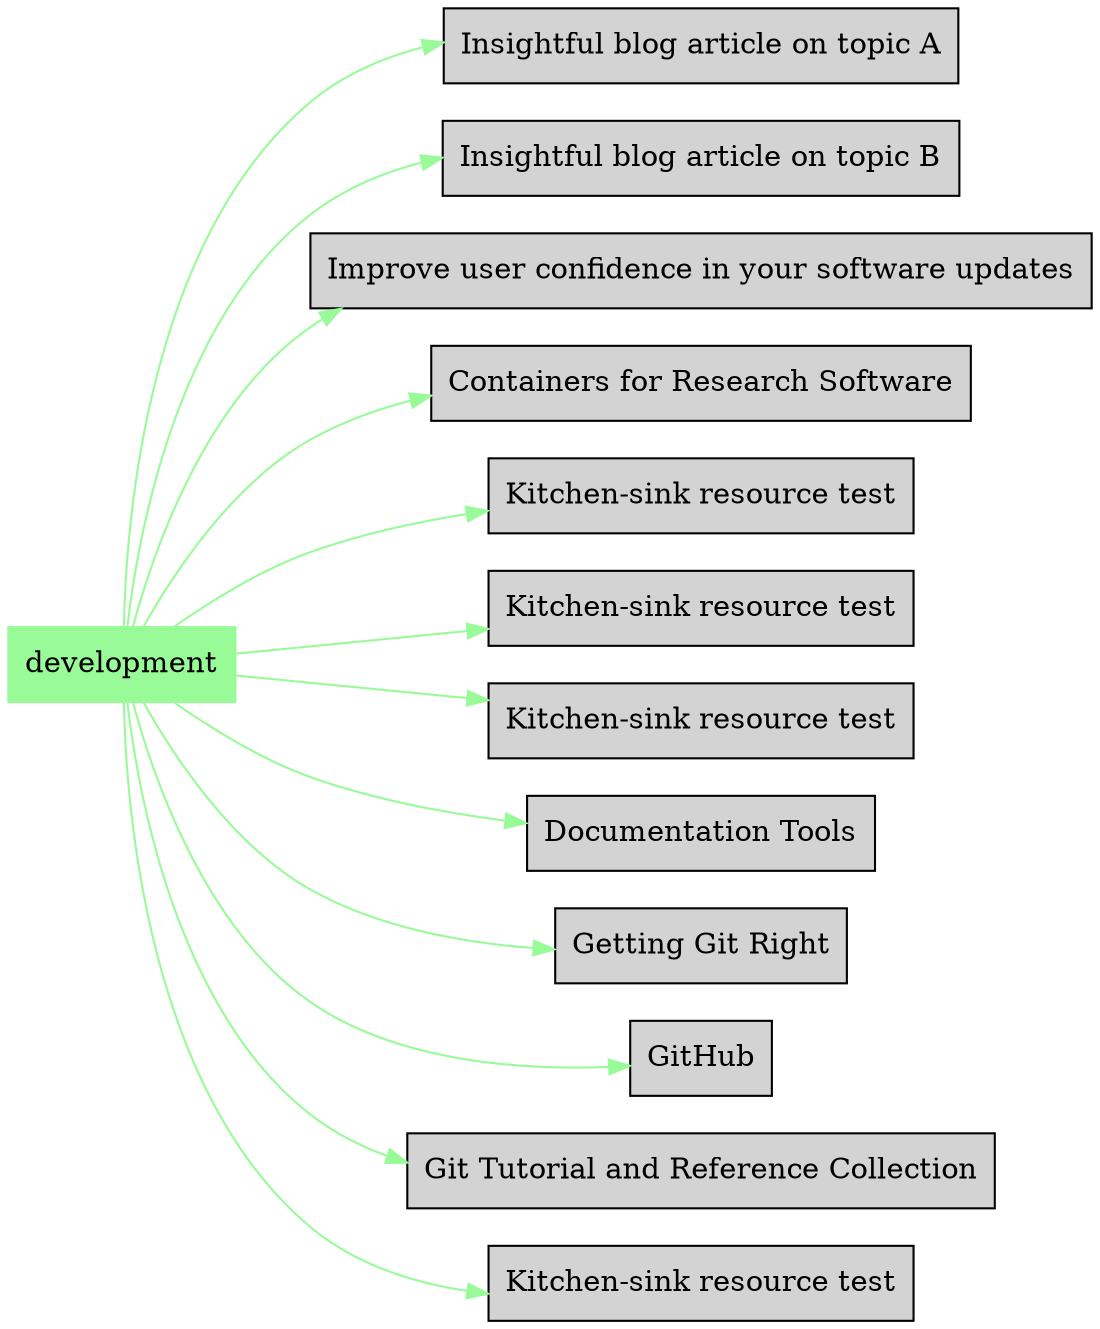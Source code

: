 digraph bettersoftware {
            rankdir = LR;
            ratio = fill;
            node [style=filled];
            node [shape = box];
"development" [colorscheme="svg" color="palegreen"];
"development" ->  "BlogArticleSkeletonA.md" [colorscheme="svg" color="palegreen"];
"BlogArticleSkeletonA.md" [label="Insightful blog article on topic A" URL="http://bss.parallactic.com/resources/insightful-blog-article-on-topic-a"]
"development" ->  "BlogArticleSkeletonB.md" [colorscheme="svg" color="palegreen"];
"BlogArticleSkeletonB.md" [label="Insightful blog article on topic B" URL="http://bss.parallactic.com/resources/insightful-blog-article-on-topic-b"]
"development" ->  "ImproveUserConfidenceInSwUpdates.md" [colorscheme="svg" color="palegreen"];
"ImproveUserConfidenceInSwUpdates.md" [label="Improve user confidence in your software updates" URL="http://bss.parallactic.com/resources/improve-user-confidence-in-your-software-updates"]
"development" ->  "ContainersForResearchSw.md" [colorscheme="svg" color="palegreen"];
"ContainersForResearchSw.md" [label="Containers for Research Software" URL="http://bss.parallactic.com/resources/containers-for-research-software"]
"development" ->  "DocumentationTools.Doxygen.md" [colorscheme="svg" color="palegreen"];
"DocumentationTools.Doxygen.md" [label="Kitchen-sink resource test" URL="http://bss.parallactic.com/resources/kitchen-sink-resource-test"]
"development" ->  "DocumentationTools.ReadTheDocs.md" [colorscheme="svg" color="palegreen"];
"DocumentationTools.ReadTheDocs.md" [label="Kitchen-sink resource test" URL="http://bss.parallactic.com/resources/kitchen-sink-resource-test"]
"development" ->  "DocumentationTools.Sphinx.md" [colorscheme="svg" color="palegreen"];
"DocumentationTools.Sphinx.md" [label="Kitchen-sink resource test" URL="http://bss.parallactic.com/resources/kitchen-sink-resource-test"]
"development" ->  "DocumentationTools.md" [colorscheme="svg" color="palegreen"];
"DocumentationTools.md" [label="Documentation Tools" URL="http://bss.parallactic.com/resources/documentation-tools"]
"development" ->  "GettingGitRight.md" [colorscheme="svg" color="palegreen"];
"GettingGitRight.md" [label="Getting Git Right" URL="http://bss.parallactic.com/resources/getting-git-right"]
"development" ->  "GitHub.md" [colorscheme="svg" color="palegreen"];
"GitHub.md" [label="GitHub" URL="http://bss.parallactic.com/resources/git-hub"]
"development" ->  "GitTutorialAndReferenceCollection.md" [colorscheme="svg" color="palegreen"];
"GitTutorialAndReferenceCollection.md" [label="Git Tutorial and Reference Collection" URL="http://bss.parallactic.com/resources/git-tutorial-and-reference-collection"]
"development" ->  "kitchen-sink-TEST.md" [colorscheme="svg" color="palegreen"];
"kitchen-sink-TEST.md" [label="Kitchen-sink resource test" URL="http://bss.parallactic.com/resources/kitchen-sink-resource-test"]
}